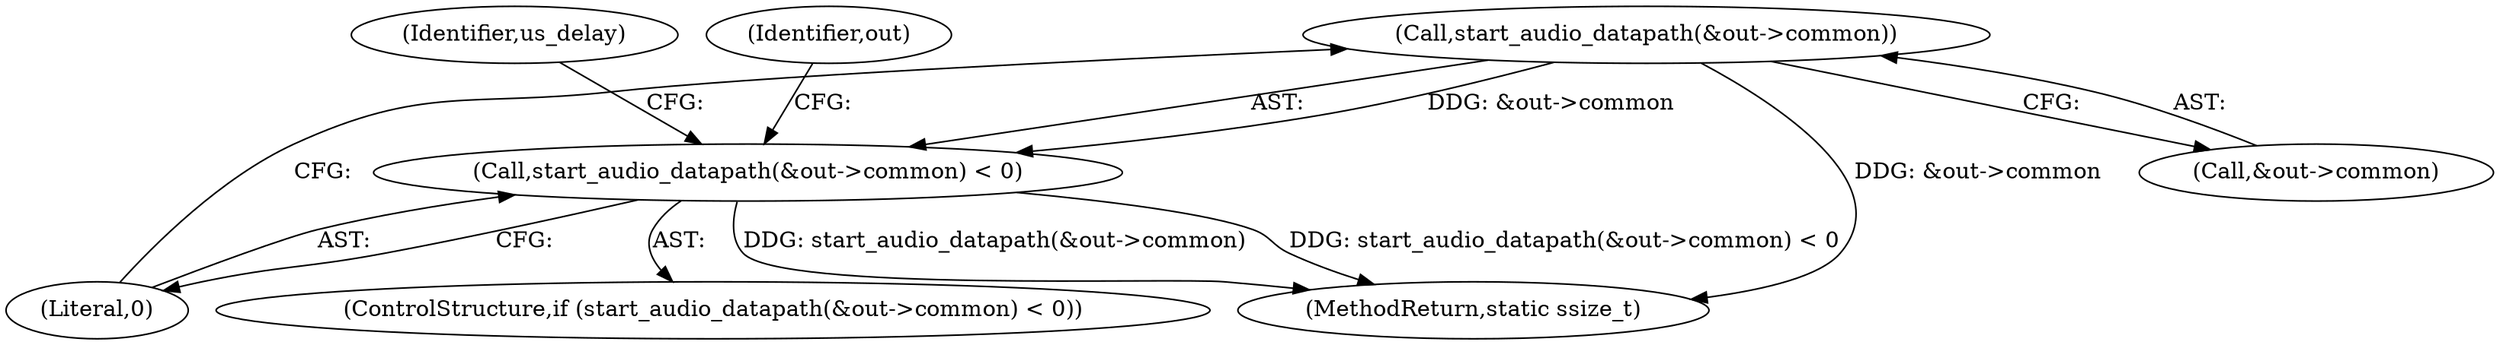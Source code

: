 digraph "0_Android_472271b153c5dc53c28beac55480a8d8434b2d5c_4@pointer" {
"1000169" [label="(Call,start_audio_datapath(&out->common))"];
"1000168" [label="(Call,start_audio_datapath(&out->common) < 0)"];
"1000227" [label="(Identifier,out)"];
"1000168" [label="(Call,start_audio_datapath(&out->common) < 0)"];
"1000178" [label="(Identifier,us_delay)"];
"1000302" [label="(MethodReturn,static ssize_t)"];
"1000167" [label="(ControlStructure,if (start_audio_datapath(&out->common) < 0))"];
"1000169" [label="(Call,start_audio_datapath(&out->common))"];
"1000170" [label="(Call,&out->common)"];
"1000174" [label="(Literal,0)"];
"1000169" -> "1000168"  [label="AST: "];
"1000169" -> "1000170"  [label="CFG: "];
"1000170" -> "1000169"  [label="AST: "];
"1000174" -> "1000169"  [label="CFG: "];
"1000169" -> "1000302"  [label="DDG: &out->common"];
"1000169" -> "1000168"  [label="DDG: &out->common"];
"1000168" -> "1000167"  [label="AST: "];
"1000168" -> "1000174"  [label="CFG: "];
"1000174" -> "1000168"  [label="AST: "];
"1000178" -> "1000168"  [label="CFG: "];
"1000227" -> "1000168"  [label="CFG: "];
"1000168" -> "1000302"  [label="DDG: start_audio_datapath(&out->common) < 0"];
"1000168" -> "1000302"  [label="DDG: start_audio_datapath(&out->common)"];
}
